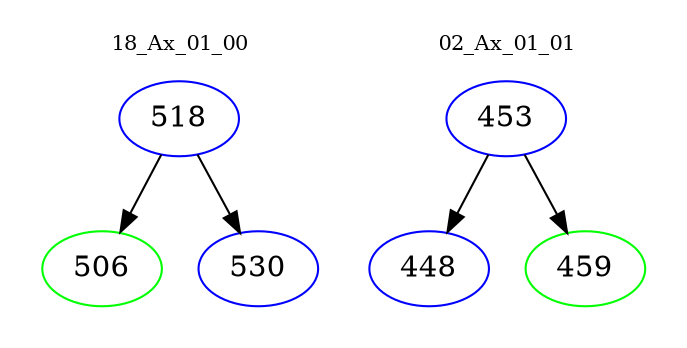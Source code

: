 digraph{
subgraph cluster_0 {
color = white
label = "18_Ax_01_00";
fontsize=10;
T0_518 [label="518", color="blue"]
T0_518 -> T0_506 [color="black"]
T0_506 [label="506", color="green"]
T0_518 -> T0_530 [color="black"]
T0_530 [label="530", color="blue"]
}
subgraph cluster_1 {
color = white
label = "02_Ax_01_01";
fontsize=10;
T1_453 [label="453", color="blue"]
T1_453 -> T1_448 [color="black"]
T1_448 [label="448", color="blue"]
T1_453 -> T1_459 [color="black"]
T1_459 [label="459", color="green"]
}
}
